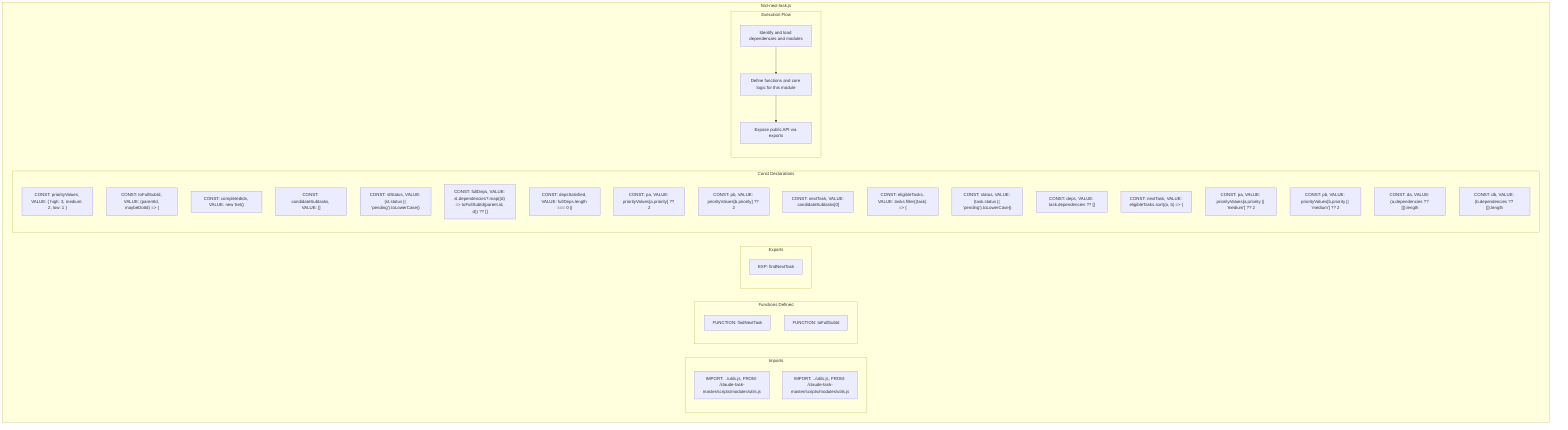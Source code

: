 flowchart TB
    subgraph Imports["Imports"]
        I1["IMPORT: ../utils.js, FROM: /claude-task-master/scripts/modules/utils.js"]
        I2["IMPORT: ../utils.js, FROM: /claude-task-master/scripts/modules/utils.js"]
    end
    subgraph FunctionsDefined["Functions Defined"]
        FU1["FUNCTION: findNextTask"]
        FU2["FUNCTION: toFullSubId"]
    end
    subgraph Exports["Exports"]
        E1["EXP: findNextTask"]
    end
    subgraph Constants["Const Declarations"]
        C1["CONST: priorityValues, VALUE: { high: 3, medium: 2, low: 1 }"]
        C2["CONST: toFullSubId, VALUE: (parentId, maybeDotId) => {"]
        C3["CONST: completedIds, VALUE: new Set()"]
        C4["CONST: candidateSubtasks, VALUE: []"]
        C5["CONST: stStatus, VALUE: (st.status || 'pending').toLowerCase()"]
        C6["CONST: fullDeps, VALUE: st.dependencies?.map((d) => toFullSubId(parent.id, d)) ?? []"]
        C7["CONST: depsSatisfied, VALUE: fullDeps.length === 0 ||"]
        C8["CONST: pa, VALUE: priorityValues[a.priority] ?? 2"]
        C9["CONST: pb, VALUE: priorityValues[b.priority] ?? 2"]
        C10["CONST: nextTask, VALUE: candidateSubtasks[0]"]
        C11["CONST: eligibleTasks, VALUE: tasks.filter((task) => {"]
        C12["CONST: status, VALUE: (task.status || 'pending').toLowerCase()"]
        C13["CONST: deps, VALUE: task.dependencies ?? []"]
        C14["CONST: nextTask, VALUE: eligibleTasks.sort((a, b) => {"]
        C15["CONST: pa, VALUE: priorityValues[a.priority || 'medium'] ?? 2"]
        C16["CONST: pb, VALUE: priorityValues[b.priority || 'medium'] ?? 2"]
        C17["CONST: da, VALUE: (a.dependencies ?? []).length"]
        C18["CONST: db, VALUE: (b.dependencies ?? []).length"]
    end
    subgraph ExecutionFlow["Execution Flow"]
        FL1["Identify and load dependencies and modules"]
        FL2["Define functions and core logic for this module"]
        FL3["Expose public API via exports"]
    end
    subgraph FileName["find-next-task.js"]
        Imports
        FunctionsDefined
        Exports
        Constants
        ExecutionFlow
    end
    FL1 --> FL2
    FL2 --> FL3